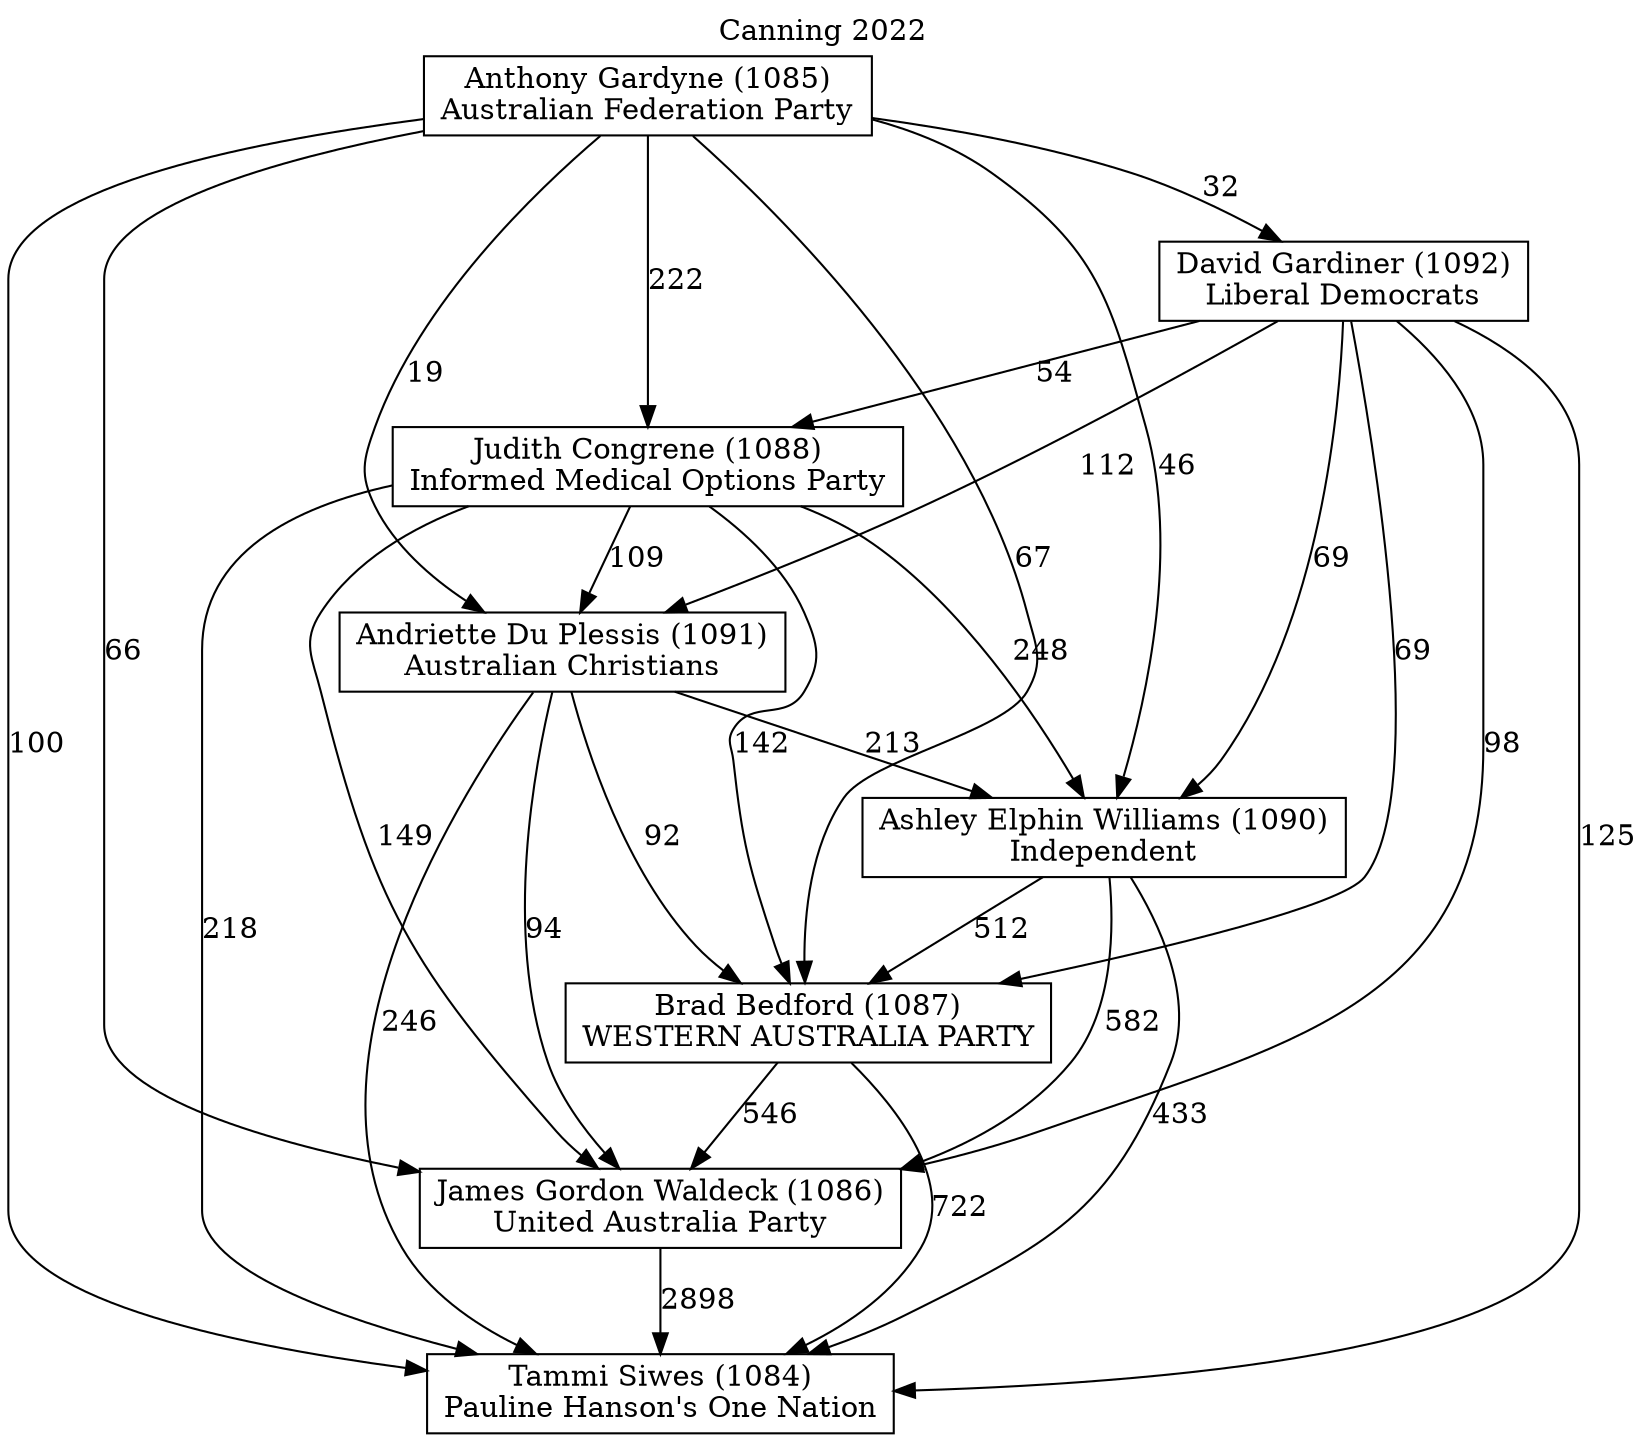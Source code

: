 // House preference flow
digraph "Tammi Siwes (1084)_Canning_2022" {
	graph [label="Canning 2022" labelloc=t mclimit=10]
	node [shape=box]
	"Tammi Siwes (1084)" [label="Tammi Siwes (1084)
Pauline Hanson's One Nation"]
	"Andriette Du Plessis (1091)" [label="Andriette Du Plessis (1091)
Australian Christians"]
	"Brad Bedford (1087)" [label="Brad Bedford (1087)
WESTERN AUSTRALIA PARTY"]
	"Ashley Elphin Williams (1090)" [label="Ashley Elphin Williams (1090)
Independent"]
	"Anthony Gardyne (1085)" [label="Anthony Gardyne (1085)
Australian Federation Party"]
	"Judith Congrene (1088)" [label="Judith Congrene (1088)
Informed Medical Options Party"]
	"James Gordon Waldeck (1086)" [label="James Gordon Waldeck (1086)
United Australia Party"]
	"David Gardiner (1092)" [label="David Gardiner (1092)
Liberal Democrats"]
	"Judith Congrene (1088)" -> "Andriette Du Plessis (1091)" [label=109]
	"Andriette Du Plessis (1091)" -> "Ashley Elphin Williams (1090)" [label=213]
	"Judith Congrene (1088)" -> "Brad Bedford (1087)" [label=142]
	"Judith Congrene (1088)" -> "Tammi Siwes (1084)" [label=218]
	"David Gardiner (1092)" -> "Ashley Elphin Williams (1090)" [label=69]
	"David Gardiner (1092)" -> "Andriette Du Plessis (1091)" [label=112]
	"Anthony Gardyne (1085)" -> "Tammi Siwes (1084)" [label=100]
	"Andriette Du Plessis (1091)" -> "Tammi Siwes (1084)" [label=246]
	"Judith Congrene (1088)" -> "James Gordon Waldeck (1086)" [label=149]
	"Ashley Elphin Williams (1090)" -> "James Gordon Waldeck (1086)" [label=582]
	"Brad Bedford (1087)" -> "Tammi Siwes (1084)" [label=722]
	"Anthony Gardyne (1085)" -> "Brad Bedford (1087)" [label=67]
	"Judith Congrene (1088)" -> "Ashley Elphin Williams (1090)" [label=248]
	"David Gardiner (1092)" -> "James Gordon Waldeck (1086)" [label=98]
	"Anthony Gardyne (1085)" -> "David Gardiner (1092)" [label=32]
	"Anthony Gardyne (1085)" -> "Andriette Du Plessis (1091)" [label=19]
	"David Gardiner (1092)" -> "Tammi Siwes (1084)" [label=125]
	"Brad Bedford (1087)" -> "James Gordon Waldeck (1086)" [label=546]
	"David Gardiner (1092)" -> "Brad Bedford (1087)" [label=69]
	"Anthony Gardyne (1085)" -> "James Gordon Waldeck (1086)" [label=66]
	"Anthony Gardyne (1085)" -> "Judith Congrene (1088)" [label=222]
	"Ashley Elphin Williams (1090)" -> "Brad Bedford (1087)" [label=512]
	"Ashley Elphin Williams (1090)" -> "Tammi Siwes (1084)" [label=433]
	"Andriette Du Plessis (1091)" -> "Brad Bedford (1087)" [label=92]
	"David Gardiner (1092)" -> "Judith Congrene (1088)" [label=54]
	"Andriette Du Plessis (1091)" -> "James Gordon Waldeck (1086)" [label=94]
	"James Gordon Waldeck (1086)" -> "Tammi Siwes (1084)" [label=2898]
	"Anthony Gardyne (1085)" -> "Ashley Elphin Williams (1090)" [label=46]
}
